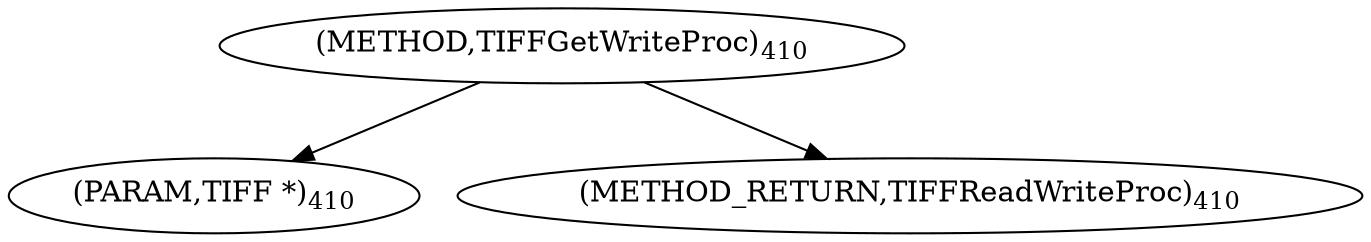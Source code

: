 digraph "TIFFGetWriteProc" {  
"8703" [label = <(METHOD,TIFFGetWriteProc)<SUB>410</SUB>> ]
"8704" [label = <(PARAM,TIFF *)<SUB>410</SUB>> ]
"8705" [label = <(METHOD_RETURN,TIFFReadWriteProc)<SUB>410</SUB>> ]
  "8703" -> "8704" 
  "8703" -> "8705" 
}
